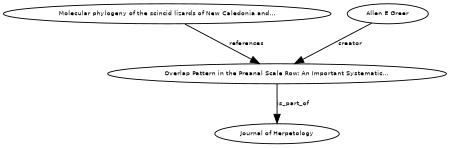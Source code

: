 digraph G {
size="3,3";
node [fontsize=7, fontname="Helvetica"];
edge [fontsize=7, fontname="Helvetica"];
node0 [label="Overlap Pattern in the Preanal Scale Row: An Important Systematic...", width=0.27433100247,height=0.27433100247];
node1 [label="Molecular phylogeny of the scincid lizards of New Caledonia and...", width=0.27433100247,height=0.27433100247];
node2 [label="Allen E Greer", width=0.27433100247,height=0.27433100247];
node3 [label="Journal of Herpetology", width=0.27433100247,height=0.27433100247];
node1 -> node0 [label="references"];
node2 -> node0 [label="creator"];
node0 -> node3 [label="is_part_of"];
}

